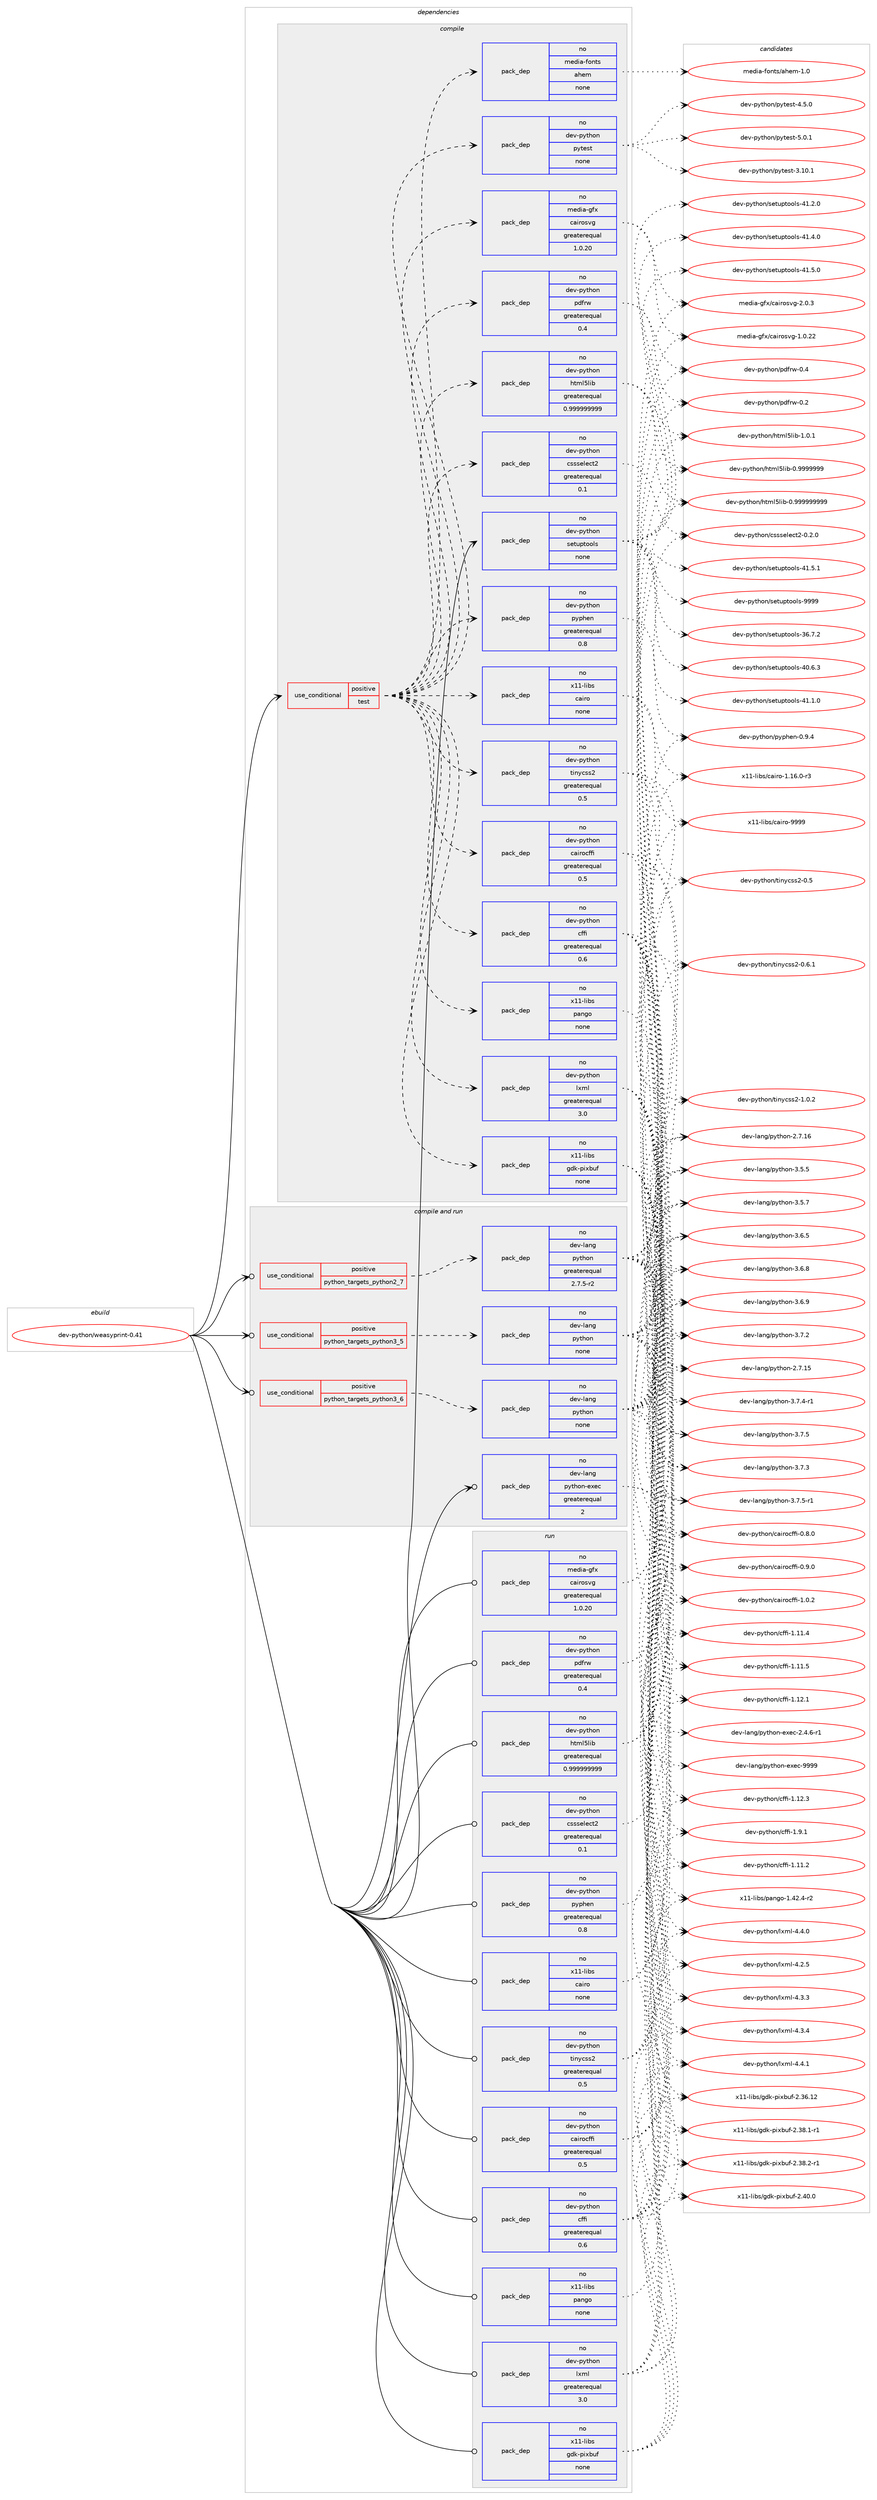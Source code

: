 digraph prolog {

# *************
# Graph options
# *************

newrank=true;
concentrate=true;
compound=true;
graph [rankdir=LR,fontname=Helvetica,fontsize=10,ranksep=1.5];#, ranksep=2.5, nodesep=0.2];
edge  [arrowhead=vee];
node  [fontname=Helvetica,fontsize=10];

# **********
# The ebuild
# **********

subgraph cluster_leftcol {
color=gray;
rank=same;
label=<<i>ebuild</i>>;
id [label="dev-python/weasyprint-0.41", color=red, width=4, href="../dev-python/weasyprint-0.41.svg"];
}

# ****************
# The dependencies
# ****************

subgraph cluster_midcol {
color=gray;
label=<<i>dependencies</i>>;
subgraph cluster_compile {
fillcolor="#eeeeee";
style=filled;
label=<<i>compile</i>>;
subgraph cond151287 {
dependency643430 [label=<<TABLE BORDER="0" CELLBORDER="1" CELLSPACING="0" CELLPADDING="4"><TR><TD ROWSPAN="3" CELLPADDING="10">use_conditional</TD></TR><TR><TD>positive</TD></TR><TR><TD>test</TD></TR></TABLE>>, shape=none, color=red];
subgraph pack480254 {
dependency643431 [label=<<TABLE BORDER="0" CELLBORDER="1" CELLSPACING="0" CELLPADDING="4" WIDTH="220"><TR><TD ROWSPAN="6" CELLPADDING="30">pack_dep</TD></TR><TR><TD WIDTH="110">no</TD></TR><TR><TD>x11-libs</TD></TR><TR><TD>cairo</TD></TR><TR><TD>none</TD></TR><TR><TD></TD></TR></TABLE>>, shape=none, color=blue];
}
dependency643430:e -> dependency643431:w [weight=20,style="dashed",arrowhead="vee"];
subgraph pack480255 {
dependency643432 [label=<<TABLE BORDER="0" CELLBORDER="1" CELLSPACING="0" CELLPADDING="4" WIDTH="220"><TR><TD ROWSPAN="6" CELLPADDING="30">pack_dep</TD></TR><TR><TD WIDTH="110">no</TD></TR><TR><TD>x11-libs</TD></TR><TR><TD>gdk-pixbuf</TD></TR><TR><TD>none</TD></TR><TR><TD></TD></TR></TABLE>>, shape=none, color=blue];
}
dependency643430:e -> dependency643432:w [weight=20,style="dashed",arrowhead="vee"];
subgraph pack480256 {
dependency643433 [label=<<TABLE BORDER="0" CELLBORDER="1" CELLSPACING="0" CELLPADDING="4" WIDTH="220"><TR><TD ROWSPAN="6" CELLPADDING="30">pack_dep</TD></TR><TR><TD WIDTH="110">no</TD></TR><TR><TD>x11-libs</TD></TR><TR><TD>pango</TD></TR><TR><TD>none</TD></TR><TR><TD></TD></TR></TABLE>>, shape=none, color=blue];
}
dependency643430:e -> dependency643433:w [weight=20,style="dashed",arrowhead="vee"];
subgraph pack480257 {
dependency643434 [label=<<TABLE BORDER="0" CELLBORDER="1" CELLSPACING="0" CELLPADDING="4" WIDTH="220"><TR><TD ROWSPAN="6" CELLPADDING="30">pack_dep</TD></TR><TR><TD WIDTH="110">no</TD></TR><TR><TD>dev-python</TD></TR><TR><TD>cairocffi</TD></TR><TR><TD>greaterequal</TD></TR><TR><TD>0.5</TD></TR></TABLE>>, shape=none, color=blue];
}
dependency643430:e -> dependency643434:w [weight=20,style="dashed",arrowhead="vee"];
subgraph pack480258 {
dependency643435 [label=<<TABLE BORDER="0" CELLBORDER="1" CELLSPACING="0" CELLPADDING="4" WIDTH="220"><TR><TD ROWSPAN="6" CELLPADDING="30">pack_dep</TD></TR><TR><TD WIDTH="110">no</TD></TR><TR><TD>dev-python</TD></TR><TR><TD>cffi</TD></TR><TR><TD>greaterequal</TD></TR><TR><TD>0.6</TD></TR></TABLE>>, shape=none, color=blue];
}
dependency643430:e -> dependency643435:w [weight=20,style="dashed",arrowhead="vee"];
subgraph pack480259 {
dependency643436 [label=<<TABLE BORDER="0" CELLBORDER="1" CELLSPACING="0" CELLPADDING="4" WIDTH="220"><TR><TD ROWSPAN="6" CELLPADDING="30">pack_dep</TD></TR><TR><TD WIDTH="110">no</TD></TR><TR><TD>dev-python</TD></TR><TR><TD>cssselect2</TD></TR><TR><TD>greaterequal</TD></TR><TR><TD>0.1</TD></TR></TABLE>>, shape=none, color=blue];
}
dependency643430:e -> dependency643436:w [weight=20,style="dashed",arrowhead="vee"];
subgraph pack480260 {
dependency643437 [label=<<TABLE BORDER="0" CELLBORDER="1" CELLSPACING="0" CELLPADDING="4" WIDTH="220"><TR><TD ROWSPAN="6" CELLPADDING="30">pack_dep</TD></TR><TR><TD WIDTH="110">no</TD></TR><TR><TD>dev-python</TD></TR><TR><TD>html5lib</TD></TR><TR><TD>greaterequal</TD></TR><TR><TD>0.999999999</TD></TR></TABLE>>, shape=none, color=blue];
}
dependency643430:e -> dependency643437:w [weight=20,style="dashed",arrowhead="vee"];
subgraph pack480261 {
dependency643438 [label=<<TABLE BORDER="0" CELLBORDER="1" CELLSPACING="0" CELLPADDING="4" WIDTH="220"><TR><TD ROWSPAN="6" CELLPADDING="30">pack_dep</TD></TR><TR><TD WIDTH="110">no</TD></TR><TR><TD>dev-python</TD></TR><TR><TD>lxml</TD></TR><TR><TD>greaterequal</TD></TR><TR><TD>3.0</TD></TR></TABLE>>, shape=none, color=blue];
}
dependency643430:e -> dependency643438:w [weight=20,style="dashed",arrowhead="vee"];
subgraph pack480262 {
dependency643439 [label=<<TABLE BORDER="0" CELLBORDER="1" CELLSPACING="0" CELLPADDING="4" WIDTH="220"><TR><TD ROWSPAN="6" CELLPADDING="30">pack_dep</TD></TR><TR><TD WIDTH="110">no</TD></TR><TR><TD>dev-python</TD></TR><TR><TD>pyphen</TD></TR><TR><TD>greaterequal</TD></TR><TR><TD>0.8</TD></TR></TABLE>>, shape=none, color=blue];
}
dependency643430:e -> dependency643439:w [weight=20,style="dashed",arrowhead="vee"];
subgraph pack480263 {
dependency643440 [label=<<TABLE BORDER="0" CELLBORDER="1" CELLSPACING="0" CELLPADDING="4" WIDTH="220"><TR><TD ROWSPAN="6" CELLPADDING="30">pack_dep</TD></TR><TR><TD WIDTH="110">no</TD></TR><TR><TD>dev-python</TD></TR><TR><TD>tinycss2</TD></TR><TR><TD>greaterequal</TD></TR><TR><TD>0.5</TD></TR></TABLE>>, shape=none, color=blue];
}
dependency643430:e -> dependency643440:w [weight=20,style="dashed",arrowhead="vee"];
subgraph pack480264 {
dependency643441 [label=<<TABLE BORDER="0" CELLBORDER="1" CELLSPACING="0" CELLPADDING="4" WIDTH="220"><TR><TD ROWSPAN="6" CELLPADDING="30">pack_dep</TD></TR><TR><TD WIDTH="110">no</TD></TR><TR><TD>media-gfx</TD></TR><TR><TD>cairosvg</TD></TR><TR><TD>greaterequal</TD></TR><TR><TD>1.0.20</TD></TR></TABLE>>, shape=none, color=blue];
}
dependency643430:e -> dependency643441:w [weight=20,style="dashed",arrowhead="vee"];
subgraph pack480265 {
dependency643442 [label=<<TABLE BORDER="0" CELLBORDER="1" CELLSPACING="0" CELLPADDING="4" WIDTH="220"><TR><TD ROWSPAN="6" CELLPADDING="30">pack_dep</TD></TR><TR><TD WIDTH="110">no</TD></TR><TR><TD>dev-python</TD></TR><TR><TD>pdfrw</TD></TR><TR><TD>greaterequal</TD></TR><TR><TD>0.4</TD></TR></TABLE>>, shape=none, color=blue];
}
dependency643430:e -> dependency643442:w [weight=20,style="dashed",arrowhead="vee"];
subgraph pack480266 {
dependency643443 [label=<<TABLE BORDER="0" CELLBORDER="1" CELLSPACING="0" CELLPADDING="4" WIDTH="220"><TR><TD ROWSPAN="6" CELLPADDING="30">pack_dep</TD></TR><TR><TD WIDTH="110">no</TD></TR><TR><TD>dev-python</TD></TR><TR><TD>pytest</TD></TR><TR><TD>none</TD></TR><TR><TD></TD></TR></TABLE>>, shape=none, color=blue];
}
dependency643430:e -> dependency643443:w [weight=20,style="dashed",arrowhead="vee"];
subgraph pack480267 {
dependency643444 [label=<<TABLE BORDER="0" CELLBORDER="1" CELLSPACING="0" CELLPADDING="4" WIDTH="220"><TR><TD ROWSPAN="6" CELLPADDING="30">pack_dep</TD></TR><TR><TD WIDTH="110">no</TD></TR><TR><TD>media-fonts</TD></TR><TR><TD>ahem</TD></TR><TR><TD>none</TD></TR><TR><TD></TD></TR></TABLE>>, shape=none, color=blue];
}
dependency643430:e -> dependency643444:w [weight=20,style="dashed",arrowhead="vee"];
}
id:e -> dependency643430:w [weight=20,style="solid",arrowhead="vee"];
subgraph pack480268 {
dependency643445 [label=<<TABLE BORDER="0" CELLBORDER="1" CELLSPACING="0" CELLPADDING="4" WIDTH="220"><TR><TD ROWSPAN="6" CELLPADDING="30">pack_dep</TD></TR><TR><TD WIDTH="110">no</TD></TR><TR><TD>dev-python</TD></TR><TR><TD>setuptools</TD></TR><TR><TD>none</TD></TR><TR><TD></TD></TR></TABLE>>, shape=none, color=blue];
}
id:e -> dependency643445:w [weight=20,style="solid",arrowhead="vee"];
}
subgraph cluster_compileandrun {
fillcolor="#eeeeee";
style=filled;
label=<<i>compile and run</i>>;
subgraph cond151288 {
dependency643446 [label=<<TABLE BORDER="0" CELLBORDER="1" CELLSPACING="0" CELLPADDING="4"><TR><TD ROWSPAN="3" CELLPADDING="10">use_conditional</TD></TR><TR><TD>positive</TD></TR><TR><TD>python_targets_python2_7</TD></TR></TABLE>>, shape=none, color=red];
subgraph pack480269 {
dependency643447 [label=<<TABLE BORDER="0" CELLBORDER="1" CELLSPACING="0" CELLPADDING="4" WIDTH="220"><TR><TD ROWSPAN="6" CELLPADDING="30">pack_dep</TD></TR><TR><TD WIDTH="110">no</TD></TR><TR><TD>dev-lang</TD></TR><TR><TD>python</TD></TR><TR><TD>greaterequal</TD></TR><TR><TD>2.7.5-r2</TD></TR></TABLE>>, shape=none, color=blue];
}
dependency643446:e -> dependency643447:w [weight=20,style="dashed",arrowhead="vee"];
}
id:e -> dependency643446:w [weight=20,style="solid",arrowhead="odotvee"];
subgraph cond151289 {
dependency643448 [label=<<TABLE BORDER="0" CELLBORDER="1" CELLSPACING="0" CELLPADDING="4"><TR><TD ROWSPAN="3" CELLPADDING="10">use_conditional</TD></TR><TR><TD>positive</TD></TR><TR><TD>python_targets_python3_5</TD></TR></TABLE>>, shape=none, color=red];
subgraph pack480270 {
dependency643449 [label=<<TABLE BORDER="0" CELLBORDER="1" CELLSPACING="0" CELLPADDING="4" WIDTH="220"><TR><TD ROWSPAN="6" CELLPADDING="30">pack_dep</TD></TR><TR><TD WIDTH="110">no</TD></TR><TR><TD>dev-lang</TD></TR><TR><TD>python</TD></TR><TR><TD>none</TD></TR><TR><TD></TD></TR></TABLE>>, shape=none, color=blue];
}
dependency643448:e -> dependency643449:w [weight=20,style="dashed",arrowhead="vee"];
}
id:e -> dependency643448:w [weight=20,style="solid",arrowhead="odotvee"];
subgraph cond151290 {
dependency643450 [label=<<TABLE BORDER="0" CELLBORDER="1" CELLSPACING="0" CELLPADDING="4"><TR><TD ROWSPAN="3" CELLPADDING="10">use_conditional</TD></TR><TR><TD>positive</TD></TR><TR><TD>python_targets_python3_6</TD></TR></TABLE>>, shape=none, color=red];
subgraph pack480271 {
dependency643451 [label=<<TABLE BORDER="0" CELLBORDER="1" CELLSPACING="0" CELLPADDING="4" WIDTH="220"><TR><TD ROWSPAN="6" CELLPADDING="30">pack_dep</TD></TR><TR><TD WIDTH="110">no</TD></TR><TR><TD>dev-lang</TD></TR><TR><TD>python</TD></TR><TR><TD>none</TD></TR><TR><TD></TD></TR></TABLE>>, shape=none, color=blue];
}
dependency643450:e -> dependency643451:w [weight=20,style="dashed",arrowhead="vee"];
}
id:e -> dependency643450:w [weight=20,style="solid",arrowhead="odotvee"];
subgraph pack480272 {
dependency643452 [label=<<TABLE BORDER="0" CELLBORDER="1" CELLSPACING="0" CELLPADDING="4" WIDTH="220"><TR><TD ROWSPAN="6" CELLPADDING="30">pack_dep</TD></TR><TR><TD WIDTH="110">no</TD></TR><TR><TD>dev-lang</TD></TR><TR><TD>python-exec</TD></TR><TR><TD>greaterequal</TD></TR><TR><TD>2</TD></TR></TABLE>>, shape=none, color=blue];
}
id:e -> dependency643452:w [weight=20,style="solid",arrowhead="odotvee"];
}
subgraph cluster_run {
fillcolor="#eeeeee";
style=filled;
label=<<i>run</i>>;
subgraph pack480273 {
dependency643453 [label=<<TABLE BORDER="0" CELLBORDER="1" CELLSPACING="0" CELLPADDING="4" WIDTH="220"><TR><TD ROWSPAN="6" CELLPADDING="30">pack_dep</TD></TR><TR><TD WIDTH="110">no</TD></TR><TR><TD>dev-python</TD></TR><TR><TD>cairocffi</TD></TR><TR><TD>greaterequal</TD></TR><TR><TD>0.5</TD></TR></TABLE>>, shape=none, color=blue];
}
id:e -> dependency643453:w [weight=20,style="solid",arrowhead="odot"];
subgraph pack480274 {
dependency643454 [label=<<TABLE BORDER="0" CELLBORDER="1" CELLSPACING="0" CELLPADDING="4" WIDTH="220"><TR><TD ROWSPAN="6" CELLPADDING="30">pack_dep</TD></TR><TR><TD WIDTH="110">no</TD></TR><TR><TD>dev-python</TD></TR><TR><TD>cffi</TD></TR><TR><TD>greaterequal</TD></TR><TR><TD>0.6</TD></TR></TABLE>>, shape=none, color=blue];
}
id:e -> dependency643454:w [weight=20,style="solid",arrowhead="odot"];
subgraph pack480275 {
dependency643455 [label=<<TABLE BORDER="0" CELLBORDER="1" CELLSPACING="0" CELLPADDING="4" WIDTH="220"><TR><TD ROWSPAN="6" CELLPADDING="30">pack_dep</TD></TR><TR><TD WIDTH="110">no</TD></TR><TR><TD>dev-python</TD></TR><TR><TD>cssselect2</TD></TR><TR><TD>greaterequal</TD></TR><TR><TD>0.1</TD></TR></TABLE>>, shape=none, color=blue];
}
id:e -> dependency643455:w [weight=20,style="solid",arrowhead="odot"];
subgraph pack480276 {
dependency643456 [label=<<TABLE BORDER="0" CELLBORDER="1" CELLSPACING="0" CELLPADDING="4" WIDTH="220"><TR><TD ROWSPAN="6" CELLPADDING="30">pack_dep</TD></TR><TR><TD WIDTH="110">no</TD></TR><TR><TD>dev-python</TD></TR><TR><TD>html5lib</TD></TR><TR><TD>greaterequal</TD></TR><TR><TD>0.999999999</TD></TR></TABLE>>, shape=none, color=blue];
}
id:e -> dependency643456:w [weight=20,style="solid",arrowhead="odot"];
subgraph pack480277 {
dependency643457 [label=<<TABLE BORDER="0" CELLBORDER="1" CELLSPACING="0" CELLPADDING="4" WIDTH="220"><TR><TD ROWSPAN="6" CELLPADDING="30">pack_dep</TD></TR><TR><TD WIDTH="110">no</TD></TR><TR><TD>dev-python</TD></TR><TR><TD>lxml</TD></TR><TR><TD>greaterequal</TD></TR><TR><TD>3.0</TD></TR></TABLE>>, shape=none, color=blue];
}
id:e -> dependency643457:w [weight=20,style="solid",arrowhead="odot"];
subgraph pack480278 {
dependency643458 [label=<<TABLE BORDER="0" CELLBORDER="1" CELLSPACING="0" CELLPADDING="4" WIDTH="220"><TR><TD ROWSPAN="6" CELLPADDING="30">pack_dep</TD></TR><TR><TD WIDTH="110">no</TD></TR><TR><TD>dev-python</TD></TR><TR><TD>pdfrw</TD></TR><TR><TD>greaterequal</TD></TR><TR><TD>0.4</TD></TR></TABLE>>, shape=none, color=blue];
}
id:e -> dependency643458:w [weight=20,style="solid",arrowhead="odot"];
subgraph pack480279 {
dependency643459 [label=<<TABLE BORDER="0" CELLBORDER="1" CELLSPACING="0" CELLPADDING="4" WIDTH="220"><TR><TD ROWSPAN="6" CELLPADDING="30">pack_dep</TD></TR><TR><TD WIDTH="110">no</TD></TR><TR><TD>dev-python</TD></TR><TR><TD>pyphen</TD></TR><TR><TD>greaterequal</TD></TR><TR><TD>0.8</TD></TR></TABLE>>, shape=none, color=blue];
}
id:e -> dependency643459:w [weight=20,style="solid",arrowhead="odot"];
subgraph pack480280 {
dependency643460 [label=<<TABLE BORDER="0" CELLBORDER="1" CELLSPACING="0" CELLPADDING="4" WIDTH="220"><TR><TD ROWSPAN="6" CELLPADDING="30">pack_dep</TD></TR><TR><TD WIDTH="110">no</TD></TR><TR><TD>dev-python</TD></TR><TR><TD>tinycss2</TD></TR><TR><TD>greaterequal</TD></TR><TR><TD>0.5</TD></TR></TABLE>>, shape=none, color=blue];
}
id:e -> dependency643460:w [weight=20,style="solid",arrowhead="odot"];
subgraph pack480281 {
dependency643461 [label=<<TABLE BORDER="0" CELLBORDER="1" CELLSPACING="0" CELLPADDING="4" WIDTH="220"><TR><TD ROWSPAN="6" CELLPADDING="30">pack_dep</TD></TR><TR><TD WIDTH="110">no</TD></TR><TR><TD>media-gfx</TD></TR><TR><TD>cairosvg</TD></TR><TR><TD>greaterequal</TD></TR><TR><TD>1.0.20</TD></TR></TABLE>>, shape=none, color=blue];
}
id:e -> dependency643461:w [weight=20,style="solid",arrowhead="odot"];
subgraph pack480282 {
dependency643462 [label=<<TABLE BORDER="0" CELLBORDER="1" CELLSPACING="0" CELLPADDING="4" WIDTH="220"><TR><TD ROWSPAN="6" CELLPADDING="30">pack_dep</TD></TR><TR><TD WIDTH="110">no</TD></TR><TR><TD>x11-libs</TD></TR><TR><TD>cairo</TD></TR><TR><TD>none</TD></TR><TR><TD></TD></TR></TABLE>>, shape=none, color=blue];
}
id:e -> dependency643462:w [weight=20,style="solid",arrowhead="odot"];
subgraph pack480283 {
dependency643463 [label=<<TABLE BORDER="0" CELLBORDER="1" CELLSPACING="0" CELLPADDING="4" WIDTH="220"><TR><TD ROWSPAN="6" CELLPADDING="30">pack_dep</TD></TR><TR><TD WIDTH="110">no</TD></TR><TR><TD>x11-libs</TD></TR><TR><TD>gdk-pixbuf</TD></TR><TR><TD>none</TD></TR><TR><TD></TD></TR></TABLE>>, shape=none, color=blue];
}
id:e -> dependency643463:w [weight=20,style="solid",arrowhead="odot"];
subgraph pack480284 {
dependency643464 [label=<<TABLE BORDER="0" CELLBORDER="1" CELLSPACING="0" CELLPADDING="4" WIDTH="220"><TR><TD ROWSPAN="6" CELLPADDING="30">pack_dep</TD></TR><TR><TD WIDTH="110">no</TD></TR><TR><TD>x11-libs</TD></TR><TR><TD>pango</TD></TR><TR><TD>none</TD></TR><TR><TD></TD></TR></TABLE>>, shape=none, color=blue];
}
id:e -> dependency643464:w [weight=20,style="solid",arrowhead="odot"];
}
}

# **************
# The candidates
# **************

subgraph cluster_choices {
rank=same;
color=gray;
label=<<i>candidates</i>>;

subgraph choice480254 {
color=black;
nodesep=1;
choice12049494510810598115479997105114111454946495446484511451 [label="x11-libs/cairo-1.16.0-r3", color=red, width=4,href="../x11-libs/cairo-1.16.0-r3.svg"];
choice120494945108105981154799971051141114557575757 [label="x11-libs/cairo-9999", color=red, width=4,href="../x11-libs/cairo-9999.svg"];
dependency643431:e -> choice12049494510810598115479997105114111454946495446484511451:w [style=dotted,weight="100"];
dependency643431:e -> choice120494945108105981154799971051141114557575757:w [style=dotted,weight="100"];
}
subgraph choice480255 {
color=black;
nodesep=1;
choice120494945108105981154710310010745112105120981171024550465154464950 [label="x11-libs/gdk-pixbuf-2.36.12", color=red, width=4,href="../x11-libs/gdk-pixbuf-2.36.12.svg"];
choice12049494510810598115471031001074511210512098117102455046515646494511449 [label="x11-libs/gdk-pixbuf-2.38.1-r1", color=red, width=4,href="../x11-libs/gdk-pixbuf-2.38.1-r1.svg"];
choice12049494510810598115471031001074511210512098117102455046515646504511449 [label="x11-libs/gdk-pixbuf-2.38.2-r1", color=red, width=4,href="../x11-libs/gdk-pixbuf-2.38.2-r1.svg"];
choice1204949451081059811547103100107451121051209811710245504652484648 [label="x11-libs/gdk-pixbuf-2.40.0", color=red, width=4,href="../x11-libs/gdk-pixbuf-2.40.0.svg"];
dependency643432:e -> choice120494945108105981154710310010745112105120981171024550465154464950:w [style=dotted,weight="100"];
dependency643432:e -> choice12049494510810598115471031001074511210512098117102455046515646494511449:w [style=dotted,weight="100"];
dependency643432:e -> choice12049494510810598115471031001074511210512098117102455046515646504511449:w [style=dotted,weight="100"];
dependency643432:e -> choice1204949451081059811547103100107451121051209811710245504652484648:w [style=dotted,weight="100"];
}
subgraph choice480256 {
color=black;
nodesep=1;
choice120494945108105981154711297110103111454946525046524511450 [label="x11-libs/pango-1.42.4-r2", color=red, width=4,href="../x11-libs/pango-1.42.4-r2.svg"];
dependency643433:e -> choice120494945108105981154711297110103111454946525046524511450:w [style=dotted,weight="100"];
}
subgraph choice480257 {
color=black;
nodesep=1;
choice1001011184511212111610411111047999710511411199102102105454846564648 [label="dev-python/cairocffi-0.8.0", color=red, width=4,href="../dev-python/cairocffi-0.8.0.svg"];
choice1001011184511212111610411111047999710511411199102102105454846574648 [label="dev-python/cairocffi-0.9.0", color=red, width=4,href="../dev-python/cairocffi-0.9.0.svg"];
choice1001011184511212111610411111047999710511411199102102105454946484650 [label="dev-python/cairocffi-1.0.2", color=red, width=4,href="../dev-python/cairocffi-1.0.2.svg"];
dependency643434:e -> choice1001011184511212111610411111047999710511411199102102105454846564648:w [style=dotted,weight="100"];
dependency643434:e -> choice1001011184511212111610411111047999710511411199102102105454846574648:w [style=dotted,weight="100"];
dependency643434:e -> choice1001011184511212111610411111047999710511411199102102105454946484650:w [style=dotted,weight="100"];
}
subgraph choice480258 {
color=black;
nodesep=1;
choice10010111845112121116104111110479910210210545494649494650 [label="dev-python/cffi-1.11.2", color=red, width=4,href="../dev-python/cffi-1.11.2.svg"];
choice10010111845112121116104111110479910210210545494649494652 [label="dev-python/cffi-1.11.4", color=red, width=4,href="../dev-python/cffi-1.11.4.svg"];
choice10010111845112121116104111110479910210210545494649494653 [label="dev-python/cffi-1.11.5", color=red, width=4,href="../dev-python/cffi-1.11.5.svg"];
choice10010111845112121116104111110479910210210545494649504649 [label="dev-python/cffi-1.12.1", color=red, width=4,href="../dev-python/cffi-1.12.1.svg"];
choice10010111845112121116104111110479910210210545494649504651 [label="dev-python/cffi-1.12.3", color=red, width=4,href="../dev-python/cffi-1.12.3.svg"];
choice100101118451121211161041111104799102102105454946574649 [label="dev-python/cffi-1.9.1", color=red, width=4,href="../dev-python/cffi-1.9.1.svg"];
dependency643435:e -> choice10010111845112121116104111110479910210210545494649494650:w [style=dotted,weight="100"];
dependency643435:e -> choice10010111845112121116104111110479910210210545494649494652:w [style=dotted,weight="100"];
dependency643435:e -> choice10010111845112121116104111110479910210210545494649494653:w [style=dotted,weight="100"];
dependency643435:e -> choice10010111845112121116104111110479910210210545494649504649:w [style=dotted,weight="100"];
dependency643435:e -> choice10010111845112121116104111110479910210210545494649504651:w [style=dotted,weight="100"];
dependency643435:e -> choice100101118451121211161041111104799102102105454946574649:w [style=dotted,weight="100"];
}
subgraph choice480259 {
color=black;
nodesep=1;
choice1001011184511212111610411111047991151151151011081019911650454846504648 [label="dev-python/cssselect2-0.2.0", color=red, width=4,href="../dev-python/cssselect2-0.2.0.svg"];
dependency643436:e -> choice1001011184511212111610411111047991151151151011081019911650454846504648:w [style=dotted,weight="100"];
}
subgraph choice480260 {
color=black;
nodesep=1;
choice1001011184511212111610411111047104116109108531081059845484657575757575757 [label="dev-python/html5lib-0.9999999", color=red, width=4,href="../dev-python/html5lib-0.9999999.svg"];
choice10010111845112121116104111110471041161091085310810598454846575757575757575757 [label="dev-python/html5lib-0.999999999", color=red, width=4,href="../dev-python/html5lib-0.999999999.svg"];
choice10010111845112121116104111110471041161091085310810598454946484649 [label="dev-python/html5lib-1.0.1", color=red, width=4,href="../dev-python/html5lib-1.0.1.svg"];
dependency643437:e -> choice1001011184511212111610411111047104116109108531081059845484657575757575757:w [style=dotted,weight="100"];
dependency643437:e -> choice10010111845112121116104111110471041161091085310810598454846575757575757575757:w [style=dotted,weight="100"];
dependency643437:e -> choice10010111845112121116104111110471041161091085310810598454946484649:w [style=dotted,weight="100"];
}
subgraph choice480261 {
color=black;
nodesep=1;
choice1001011184511212111610411111047108120109108455246504653 [label="dev-python/lxml-4.2.5", color=red, width=4,href="../dev-python/lxml-4.2.5.svg"];
choice1001011184511212111610411111047108120109108455246514651 [label="dev-python/lxml-4.3.3", color=red, width=4,href="../dev-python/lxml-4.3.3.svg"];
choice1001011184511212111610411111047108120109108455246514652 [label="dev-python/lxml-4.3.4", color=red, width=4,href="../dev-python/lxml-4.3.4.svg"];
choice1001011184511212111610411111047108120109108455246524648 [label="dev-python/lxml-4.4.0", color=red, width=4,href="../dev-python/lxml-4.4.0.svg"];
choice1001011184511212111610411111047108120109108455246524649 [label="dev-python/lxml-4.4.1", color=red, width=4,href="../dev-python/lxml-4.4.1.svg"];
dependency643438:e -> choice1001011184511212111610411111047108120109108455246504653:w [style=dotted,weight="100"];
dependency643438:e -> choice1001011184511212111610411111047108120109108455246514651:w [style=dotted,weight="100"];
dependency643438:e -> choice1001011184511212111610411111047108120109108455246514652:w [style=dotted,weight="100"];
dependency643438:e -> choice1001011184511212111610411111047108120109108455246524648:w [style=dotted,weight="100"];
dependency643438:e -> choice1001011184511212111610411111047108120109108455246524649:w [style=dotted,weight="100"];
}
subgraph choice480262 {
color=black;
nodesep=1;
choice1001011184511212111610411111047112121112104101110454846574652 [label="dev-python/pyphen-0.9.4", color=red, width=4,href="../dev-python/pyphen-0.9.4.svg"];
dependency643439:e -> choice1001011184511212111610411111047112121112104101110454846574652:w [style=dotted,weight="100"];
}
subgraph choice480263 {
color=black;
nodesep=1;
choice1001011184511212111610411111047116105110121991151155045484653 [label="dev-python/tinycss2-0.5", color=red, width=4,href="../dev-python/tinycss2-0.5.svg"];
choice10010111845112121116104111110471161051101219911511550454846544649 [label="dev-python/tinycss2-0.6.1", color=red, width=4,href="../dev-python/tinycss2-0.6.1.svg"];
choice10010111845112121116104111110471161051101219911511550454946484650 [label="dev-python/tinycss2-1.0.2", color=red, width=4,href="../dev-python/tinycss2-1.0.2.svg"];
dependency643440:e -> choice1001011184511212111610411111047116105110121991151155045484653:w [style=dotted,weight="100"];
dependency643440:e -> choice10010111845112121116104111110471161051101219911511550454846544649:w [style=dotted,weight="100"];
dependency643440:e -> choice10010111845112121116104111110471161051101219911511550454946484650:w [style=dotted,weight="100"];
}
subgraph choice480264 {
color=black;
nodesep=1;
choice109101100105974510310212047999710511411111511810345494648465050 [label="media-gfx/cairosvg-1.0.22", color=red, width=4,href="../media-gfx/cairosvg-1.0.22.svg"];
choice1091011001059745103102120479997105114111115118103455046484651 [label="media-gfx/cairosvg-2.0.3", color=red, width=4,href="../media-gfx/cairosvg-2.0.3.svg"];
dependency643441:e -> choice109101100105974510310212047999710511411111511810345494648465050:w [style=dotted,weight="100"];
dependency643441:e -> choice1091011001059745103102120479997105114111115118103455046484651:w [style=dotted,weight="100"];
}
subgraph choice480265 {
color=black;
nodesep=1;
choice100101118451121211161041111104711210010211411945484650 [label="dev-python/pdfrw-0.2", color=red, width=4,href="../dev-python/pdfrw-0.2.svg"];
choice100101118451121211161041111104711210010211411945484652 [label="dev-python/pdfrw-0.4", color=red, width=4,href="../dev-python/pdfrw-0.4.svg"];
dependency643442:e -> choice100101118451121211161041111104711210010211411945484650:w [style=dotted,weight="100"];
dependency643442:e -> choice100101118451121211161041111104711210010211411945484652:w [style=dotted,weight="100"];
}
subgraph choice480266 {
color=black;
nodesep=1;
choice100101118451121211161041111104711212111610111511645514649484649 [label="dev-python/pytest-3.10.1", color=red, width=4,href="../dev-python/pytest-3.10.1.svg"];
choice1001011184511212111610411111047112121116101115116455246534648 [label="dev-python/pytest-4.5.0", color=red, width=4,href="../dev-python/pytest-4.5.0.svg"];
choice1001011184511212111610411111047112121116101115116455346484649 [label="dev-python/pytest-5.0.1", color=red, width=4,href="../dev-python/pytest-5.0.1.svg"];
dependency643443:e -> choice100101118451121211161041111104711212111610111511645514649484649:w [style=dotted,weight="100"];
dependency643443:e -> choice1001011184511212111610411111047112121116101115116455246534648:w [style=dotted,weight="100"];
dependency643443:e -> choice1001011184511212111610411111047112121116101115116455346484649:w [style=dotted,weight="100"];
}
subgraph choice480267 {
color=black;
nodesep=1;
choice1091011001059745102111110116115479710410110945494648 [label="media-fonts/ahem-1.0", color=red, width=4,href="../media-fonts/ahem-1.0.svg"];
dependency643444:e -> choice1091011001059745102111110116115479710410110945494648:w [style=dotted,weight="100"];
}
subgraph choice480268 {
color=black;
nodesep=1;
choice100101118451121211161041111104711510111611711211611111110811545515446554650 [label="dev-python/setuptools-36.7.2", color=red, width=4,href="../dev-python/setuptools-36.7.2.svg"];
choice100101118451121211161041111104711510111611711211611111110811545524846544651 [label="dev-python/setuptools-40.6.3", color=red, width=4,href="../dev-python/setuptools-40.6.3.svg"];
choice100101118451121211161041111104711510111611711211611111110811545524946494648 [label="dev-python/setuptools-41.1.0", color=red, width=4,href="../dev-python/setuptools-41.1.0.svg"];
choice100101118451121211161041111104711510111611711211611111110811545524946504648 [label="dev-python/setuptools-41.2.0", color=red, width=4,href="../dev-python/setuptools-41.2.0.svg"];
choice100101118451121211161041111104711510111611711211611111110811545524946524648 [label="dev-python/setuptools-41.4.0", color=red, width=4,href="../dev-python/setuptools-41.4.0.svg"];
choice100101118451121211161041111104711510111611711211611111110811545524946534648 [label="dev-python/setuptools-41.5.0", color=red, width=4,href="../dev-python/setuptools-41.5.0.svg"];
choice100101118451121211161041111104711510111611711211611111110811545524946534649 [label="dev-python/setuptools-41.5.1", color=red, width=4,href="../dev-python/setuptools-41.5.1.svg"];
choice10010111845112121116104111110471151011161171121161111111081154557575757 [label="dev-python/setuptools-9999", color=red, width=4,href="../dev-python/setuptools-9999.svg"];
dependency643445:e -> choice100101118451121211161041111104711510111611711211611111110811545515446554650:w [style=dotted,weight="100"];
dependency643445:e -> choice100101118451121211161041111104711510111611711211611111110811545524846544651:w [style=dotted,weight="100"];
dependency643445:e -> choice100101118451121211161041111104711510111611711211611111110811545524946494648:w [style=dotted,weight="100"];
dependency643445:e -> choice100101118451121211161041111104711510111611711211611111110811545524946504648:w [style=dotted,weight="100"];
dependency643445:e -> choice100101118451121211161041111104711510111611711211611111110811545524946524648:w [style=dotted,weight="100"];
dependency643445:e -> choice100101118451121211161041111104711510111611711211611111110811545524946534648:w [style=dotted,weight="100"];
dependency643445:e -> choice100101118451121211161041111104711510111611711211611111110811545524946534649:w [style=dotted,weight="100"];
dependency643445:e -> choice10010111845112121116104111110471151011161171121161111111081154557575757:w [style=dotted,weight="100"];
}
subgraph choice480269 {
color=black;
nodesep=1;
choice10010111845108971101034711212111610411111045504655464953 [label="dev-lang/python-2.7.15", color=red, width=4,href="../dev-lang/python-2.7.15.svg"];
choice10010111845108971101034711212111610411111045504655464954 [label="dev-lang/python-2.7.16", color=red, width=4,href="../dev-lang/python-2.7.16.svg"];
choice100101118451089711010347112121116104111110455146534653 [label="dev-lang/python-3.5.5", color=red, width=4,href="../dev-lang/python-3.5.5.svg"];
choice100101118451089711010347112121116104111110455146534655 [label="dev-lang/python-3.5.7", color=red, width=4,href="../dev-lang/python-3.5.7.svg"];
choice100101118451089711010347112121116104111110455146544653 [label="dev-lang/python-3.6.5", color=red, width=4,href="../dev-lang/python-3.6.5.svg"];
choice100101118451089711010347112121116104111110455146544656 [label="dev-lang/python-3.6.8", color=red, width=4,href="../dev-lang/python-3.6.8.svg"];
choice100101118451089711010347112121116104111110455146544657 [label="dev-lang/python-3.6.9", color=red, width=4,href="../dev-lang/python-3.6.9.svg"];
choice100101118451089711010347112121116104111110455146554650 [label="dev-lang/python-3.7.2", color=red, width=4,href="../dev-lang/python-3.7.2.svg"];
choice100101118451089711010347112121116104111110455146554651 [label="dev-lang/python-3.7.3", color=red, width=4,href="../dev-lang/python-3.7.3.svg"];
choice1001011184510897110103471121211161041111104551465546524511449 [label="dev-lang/python-3.7.4-r1", color=red, width=4,href="../dev-lang/python-3.7.4-r1.svg"];
choice100101118451089711010347112121116104111110455146554653 [label="dev-lang/python-3.7.5", color=red, width=4,href="../dev-lang/python-3.7.5.svg"];
choice1001011184510897110103471121211161041111104551465546534511449 [label="dev-lang/python-3.7.5-r1", color=red, width=4,href="../dev-lang/python-3.7.5-r1.svg"];
dependency643447:e -> choice10010111845108971101034711212111610411111045504655464953:w [style=dotted,weight="100"];
dependency643447:e -> choice10010111845108971101034711212111610411111045504655464954:w [style=dotted,weight="100"];
dependency643447:e -> choice100101118451089711010347112121116104111110455146534653:w [style=dotted,weight="100"];
dependency643447:e -> choice100101118451089711010347112121116104111110455146534655:w [style=dotted,weight="100"];
dependency643447:e -> choice100101118451089711010347112121116104111110455146544653:w [style=dotted,weight="100"];
dependency643447:e -> choice100101118451089711010347112121116104111110455146544656:w [style=dotted,weight="100"];
dependency643447:e -> choice100101118451089711010347112121116104111110455146544657:w [style=dotted,weight="100"];
dependency643447:e -> choice100101118451089711010347112121116104111110455146554650:w [style=dotted,weight="100"];
dependency643447:e -> choice100101118451089711010347112121116104111110455146554651:w [style=dotted,weight="100"];
dependency643447:e -> choice1001011184510897110103471121211161041111104551465546524511449:w [style=dotted,weight="100"];
dependency643447:e -> choice100101118451089711010347112121116104111110455146554653:w [style=dotted,weight="100"];
dependency643447:e -> choice1001011184510897110103471121211161041111104551465546534511449:w [style=dotted,weight="100"];
}
subgraph choice480270 {
color=black;
nodesep=1;
choice10010111845108971101034711212111610411111045504655464953 [label="dev-lang/python-2.7.15", color=red, width=4,href="../dev-lang/python-2.7.15.svg"];
choice10010111845108971101034711212111610411111045504655464954 [label="dev-lang/python-2.7.16", color=red, width=4,href="../dev-lang/python-2.7.16.svg"];
choice100101118451089711010347112121116104111110455146534653 [label="dev-lang/python-3.5.5", color=red, width=4,href="../dev-lang/python-3.5.5.svg"];
choice100101118451089711010347112121116104111110455146534655 [label="dev-lang/python-3.5.7", color=red, width=4,href="../dev-lang/python-3.5.7.svg"];
choice100101118451089711010347112121116104111110455146544653 [label="dev-lang/python-3.6.5", color=red, width=4,href="../dev-lang/python-3.6.5.svg"];
choice100101118451089711010347112121116104111110455146544656 [label="dev-lang/python-3.6.8", color=red, width=4,href="../dev-lang/python-3.6.8.svg"];
choice100101118451089711010347112121116104111110455146544657 [label="dev-lang/python-3.6.9", color=red, width=4,href="../dev-lang/python-3.6.9.svg"];
choice100101118451089711010347112121116104111110455146554650 [label="dev-lang/python-3.7.2", color=red, width=4,href="../dev-lang/python-3.7.2.svg"];
choice100101118451089711010347112121116104111110455146554651 [label="dev-lang/python-3.7.3", color=red, width=4,href="../dev-lang/python-3.7.3.svg"];
choice1001011184510897110103471121211161041111104551465546524511449 [label="dev-lang/python-3.7.4-r1", color=red, width=4,href="../dev-lang/python-3.7.4-r1.svg"];
choice100101118451089711010347112121116104111110455146554653 [label="dev-lang/python-3.7.5", color=red, width=4,href="../dev-lang/python-3.7.5.svg"];
choice1001011184510897110103471121211161041111104551465546534511449 [label="dev-lang/python-3.7.5-r1", color=red, width=4,href="../dev-lang/python-3.7.5-r1.svg"];
dependency643449:e -> choice10010111845108971101034711212111610411111045504655464953:w [style=dotted,weight="100"];
dependency643449:e -> choice10010111845108971101034711212111610411111045504655464954:w [style=dotted,weight="100"];
dependency643449:e -> choice100101118451089711010347112121116104111110455146534653:w [style=dotted,weight="100"];
dependency643449:e -> choice100101118451089711010347112121116104111110455146534655:w [style=dotted,weight="100"];
dependency643449:e -> choice100101118451089711010347112121116104111110455146544653:w [style=dotted,weight="100"];
dependency643449:e -> choice100101118451089711010347112121116104111110455146544656:w [style=dotted,weight="100"];
dependency643449:e -> choice100101118451089711010347112121116104111110455146544657:w [style=dotted,weight="100"];
dependency643449:e -> choice100101118451089711010347112121116104111110455146554650:w [style=dotted,weight="100"];
dependency643449:e -> choice100101118451089711010347112121116104111110455146554651:w [style=dotted,weight="100"];
dependency643449:e -> choice1001011184510897110103471121211161041111104551465546524511449:w [style=dotted,weight="100"];
dependency643449:e -> choice100101118451089711010347112121116104111110455146554653:w [style=dotted,weight="100"];
dependency643449:e -> choice1001011184510897110103471121211161041111104551465546534511449:w [style=dotted,weight="100"];
}
subgraph choice480271 {
color=black;
nodesep=1;
choice10010111845108971101034711212111610411111045504655464953 [label="dev-lang/python-2.7.15", color=red, width=4,href="../dev-lang/python-2.7.15.svg"];
choice10010111845108971101034711212111610411111045504655464954 [label="dev-lang/python-2.7.16", color=red, width=4,href="../dev-lang/python-2.7.16.svg"];
choice100101118451089711010347112121116104111110455146534653 [label="dev-lang/python-3.5.5", color=red, width=4,href="../dev-lang/python-3.5.5.svg"];
choice100101118451089711010347112121116104111110455146534655 [label="dev-lang/python-3.5.7", color=red, width=4,href="../dev-lang/python-3.5.7.svg"];
choice100101118451089711010347112121116104111110455146544653 [label="dev-lang/python-3.6.5", color=red, width=4,href="../dev-lang/python-3.6.5.svg"];
choice100101118451089711010347112121116104111110455146544656 [label="dev-lang/python-3.6.8", color=red, width=4,href="../dev-lang/python-3.6.8.svg"];
choice100101118451089711010347112121116104111110455146544657 [label="dev-lang/python-3.6.9", color=red, width=4,href="../dev-lang/python-3.6.9.svg"];
choice100101118451089711010347112121116104111110455146554650 [label="dev-lang/python-3.7.2", color=red, width=4,href="../dev-lang/python-3.7.2.svg"];
choice100101118451089711010347112121116104111110455146554651 [label="dev-lang/python-3.7.3", color=red, width=4,href="../dev-lang/python-3.7.3.svg"];
choice1001011184510897110103471121211161041111104551465546524511449 [label="dev-lang/python-3.7.4-r1", color=red, width=4,href="../dev-lang/python-3.7.4-r1.svg"];
choice100101118451089711010347112121116104111110455146554653 [label="dev-lang/python-3.7.5", color=red, width=4,href="../dev-lang/python-3.7.5.svg"];
choice1001011184510897110103471121211161041111104551465546534511449 [label="dev-lang/python-3.7.5-r1", color=red, width=4,href="../dev-lang/python-3.7.5-r1.svg"];
dependency643451:e -> choice10010111845108971101034711212111610411111045504655464953:w [style=dotted,weight="100"];
dependency643451:e -> choice10010111845108971101034711212111610411111045504655464954:w [style=dotted,weight="100"];
dependency643451:e -> choice100101118451089711010347112121116104111110455146534653:w [style=dotted,weight="100"];
dependency643451:e -> choice100101118451089711010347112121116104111110455146534655:w [style=dotted,weight="100"];
dependency643451:e -> choice100101118451089711010347112121116104111110455146544653:w [style=dotted,weight="100"];
dependency643451:e -> choice100101118451089711010347112121116104111110455146544656:w [style=dotted,weight="100"];
dependency643451:e -> choice100101118451089711010347112121116104111110455146544657:w [style=dotted,weight="100"];
dependency643451:e -> choice100101118451089711010347112121116104111110455146554650:w [style=dotted,weight="100"];
dependency643451:e -> choice100101118451089711010347112121116104111110455146554651:w [style=dotted,weight="100"];
dependency643451:e -> choice1001011184510897110103471121211161041111104551465546524511449:w [style=dotted,weight="100"];
dependency643451:e -> choice100101118451089711010347112121116104111110455146554653:w [style=dotted,weight="100"];
dependency643451:e -> choice1001011184510897110103471121211161041111104551465546534511449:w [style=dotted,weight="100"];
}
subgraph choice480272 {
color=black;
nodesep=1;
choice10010111845108971101034711212111610411111045101120101994550465246544511449 [label="dev-lang/python-exec-2.4.6-r1", color=red, width=4,href="../dev-lang/python-exec-2.4.6-r1.svg"];
choice10010111845108971101034711212111610411111045101120101994557575757 [label="dev-lang/python-exec-9999", color=red, width=4,href="../dev-lang/python-exec-9999.svg"];
dependency643452:e -> choice10010111845108971101034711212111610411111045101120101994550465246544511449:w [style=dotted,weight="100"];
dependency643452:e -> choice10010111845108971101034711212111610411111045101120101994557575757:w [style=dotted,weight="100"];
}
subgraph choice480273 {
color=black;
nodesep=1;
choice1001011184511212111610411111047999710511411199102102105454846564648 [label="dev-python/cairocffi-0.8.0", color=red, width=4,href="../dev-python/cairocffi-0.8.0.svg"];
choice1001011184511212111610411111047999710511411199102102105454846574648 [label="dev-python/cairocffi-0.9.0", color=red, width=4,href="../dev-python/cairocffi-0.9.0.svg"];
choice1001011184511212111610411111047999710511411199102102105454946484650 [label="dev-python/cairocffi-1.0.2", color=red, width=4,href="../dev-python/cairocffi-1.0.2.svg"];
dependency643453:e -> choice1001011184511212111610411111047999710511411199102102105454846564648:w [style=dotted,weight="100"];
dependency643453:e -> choice1001011184511212111610411111047999710511411199102102105454846574648:w [style=dotted,weight="100"];
dependency643453:e -> choice1001011184511212111610411111047999710511411199102102105454946484650:w [style=dotted,weight="100"];
}
subgraph choice480274 {
color=black;
nodesep=1;
choice10010111845112121116104111110479910210210545494649494650 [label="dev-python/cffi-1.11.2", color=red, width=4,href="../dev-python/cffi-1.11.2.svg"];
choice10010111845112121116104111110479910210210545494649494652 [label="dev-python/cffi-1.11.4", color=red, width=4,href="../dev-python/cffi-1.11.4.svg"];
choice10010111845112121116104111110479910210210545494649494653 [label="dev-python/cffi-1.11.5", color=red, width=4,href="../dev-python/cffi-1.11.5.svg"];
choice10010111845112121116104111110479910210210545494649504649 [label="dev-python/cffi-1.12.1", color=red, width=4,href="../dev-python/cffi-1.12.1.svg"];
choice10010111845112121116104111110479910210210545494649504651 [label="dev-python/cffi-1.12.3", color=red, width=4,href="../dev-python/cffi-1.12.3.svg"];
choice100101118451121211161041111104799102102105454946574649 [label="dev-python/cffi-1.9.1", color=red, width=4,href="../dev-python/cffi-1.9.1.svg"];
dependency643454:e -> choice10010111845112121116104111110479910210210545494649494650:w [style=dotted,weight="100"];
dependency643454:e -> choice10010111845112121116104111110479910210210545494649494652:w [style=dotted,weight="100"];
dependency643454:e -> choice10010111845112121116104111110479910210210545494649494653:w [style=dotted,weight="100"];
dependency643454:e -> choice10010111845112121116104111110479910210210545494649504649:w [style=dotted,weight="100"];
dependency643454:e -> choice10010111845112121116104111110479910210210545494649504651:w [style=dotted,weight="100"];
dependency643454:e -> choice100101118451121211161041111104799102102105454946574649:w [style=dotted,weight="100"];
}
subgraph choice480275 {
color=black;
nodesep=1;
choice1001011184511212111610411111047991151151151011081019911650454846504648 [label="dev-python/cssselect2-0.2.0", color=red, width=4,href="../dev-python/cssselect2-0.2.0.svg"];
dependency643455:e -> choice1001011184511212111610411111047991151151151011081019911650454846504648:w [style=dotted,weight="100"];
}
subgraph choice480276 {
color=black;
nodesep=1;
choice1001011184511212111610411111047104116109108531081059845484657575757575757 [label="dev-python/html5lib-0.9999999", color=red, width=4,href="../dev-python/html5lib-0.9999999.svg"];
choice10010111845112121116104111110471041161091085310810598454846575757575757575757 [label="dev-python/html5lib-0.999999999", color=red, width=4,href="../dev-python/html5lib-0.999999999.svg"];
choice10010111845112121116104111110471041161091085310810598454946484649 [label="dev-python/html5lib-1.0.1", color=red, width=4,href="../dev-python/html5lib-1.0.1.svg"];
dependency643456:e -> choice1001011184511212111610411111047104116109108531081059845484657575757575757:w [style=dotted,weight="100"];
dependency643456:e -> choice10010111845112121116104111110471041161091085310810598454846575757575757575757:w [style=dotted,weight="100"];
dependency643456:e -> choice10010111845112121116104111110471041161091085310810598454946484649:w [style=dotted,weight="100"];
}
subgraph choice480277 {
color=black;
nodesep=1;
choice1001011184511212111610411111047108120109108455246504653 [label="dev-python/lxml-4.2.5", color=red, width=4,href="../dev-python/lxml-4.2.5.svg"];
choice1001011184511212111610411111047108120109108455246514651 [label="dev-python/lxml-4.3.3", color=red, width=4,href="../dev-python/lxml-4.3.3.svg"];
choice1001011184511212111610411111047108120109108455246514652 [label="dev-python/lxml-4.3.4", color=red, width=4,href="../dev-python/lxml-4.3.4.svg"];
choice1001011184511212111610411111047108120109108455246524648 [label="dev-python/lxml-4.4.0", color=red, width=4,href="../dev-python/lxml-4.4.0.svg"];
choice1001011184511212111610411111047108120109108455246524649 [label="dev-python/lxml-4.4.1", color=red, width=4,href="../dev-python/lxml-4.4.1.svg"];
dependency643457:e -> choice1001011184511212111610411111047108120109108455246504653:w [style=dotted,weight="100"];
dependency643457:e -> choice1001011184511212111610411111047108120109108455246514651:w [style=dotted,weight="100"];
dependency643457:e -> choice1001011184511212111610411111047108120109108455246514652:w [style=dotted,weight="100"];
dependency643457:e -> choice1001011184511212111610411111047108120109108455246524648:w [style=dotted,weight="100"];
dependency643457:e -> choice1001011184511212111610411111047108120109108455246524649:w [style=dotted,weight="100"];
}
subgraph choice480278 {
color=black;
nodesep=1;
choice100101118451121211161041111104711210010211411945484650 [label="dev-python/pdfrw-0.2", color=red, width=4,href="../dev-python/pdfrw-0.2.svg"];
choice100101118451121211161041111104711210010211411945484652 [label="dev-python/pdfrw-0.4", color=red, width=4,href="../dev-python/pdfrw-0.4.svg"];
dependency643458:e -> choice100101118451121211161041111104711210010211411945484650:w [style=dotted,weight="100"];
dependency643458:e -> choice100101118451121211161041111104711210010211411945484652:w [style=dotted,weight="100"];
}
subgraph choice480279 {
color=black;
nodesep=1;
choice1001011184511212111610411111047112121112104101110454846574652 [label="dev-python/pyphen-0.9.4", color=red, width=4,href="../dev-python/pyphen-0.9.4.svg"];
dependency643459:e -> choice1001011184511212111610411111047112121112104101110454846574652:w [style=dotted,weight="100"];
}
subgraph choice480280 {
color=black;
nodesep=1;
choice1001011184511212111610411111047116105110121991151155045484653 [label="dev-python/tinycss2-0.5", color=red, width=4,href="../dev-python/tinycss2-0.5.svg"];
choice10010111845112121116104111110471161051101219911511550454846544649 [label="dev-python/tinycss2-0.6.1", color=red, width=4,href="../dev-python/tinycss2-0.6.1.svg"];
choice10010111845112121116104111110471161051101219911511550454946484650 [label="dev-python/tinycss2-1.0.2", color=red, width=4,href="../dev-python/tinycss2-1.0.2.svg"];
dependency643460:e -> choice1001011184511212111610411111047116105110121991151155045484653:w [style=dotted,weight="100"];
dependency643460:e -> choice10010111845112121116104111110471161051101219911511550454846544649:w [style=dotted,weight="100"];
dependency643460:e -> choice10010111845112121116104111110471161051101219911511550454946484650:w [style=dotted,weight="100"];
}
subgraph choice480281 {
color=black;
nodesep=1;
choice109101100105974510310212047999710511411111511810345494648465050 [label="media-gfx/cairosvg-1.0.22", color=red, width=4,href="../media-gfx/cairosvg-1.0.22.svg"];
choice1091011001059745103102120479997105114111115118103455046484651 [label="media-gfx/cairosvg-2.0.3", color=red, width=4,href="../media-gfx/cairosvg-2.0.3.svg"];
dependency643461:e -> choice109101100105974510310212047999710511411111511810345494648465050:w [style=dotted,weight="100"];
dependency643461:e -> choice1091011001059745103102120479997105114111115118103455046484651:w [style=dotted,weight="100"];
}
subgraph choice480282 {
color=black;
nodesep=1;
choice12049494510810598115479997105114111454946495446484511451 [label="x11-libs/cairo-1.16.0-r3", color=red, width=4,href="../x11-libs/cairo-1.16.0-r3.svg"];
choice120494945108105981154799971051141114557575757 [label="x11-libs/cairo-9999", color=red, width=4,href="../x11-libs/cairo-9999.svg"];
dependency643462:e -> choice12049494510810598115479997105114111454946495446484511451:w [style=dotted,weight="100"];
dependency643462:e -> choice120494945108105981154799971051141114557575757:w [style=dotted,weight="100"];
}
subgraph choice480283 {
color=black;
nodesep=1;
choice120494945108105981154710310010745112105120981171024550465154464950 [label="x11-libs/gdk-pixbuf-2.36.12", color=red, width=4,href="../x11-libs/gdk-pixbuf-2.36.12.svg"];
choice12049494510810598115471031001074511210512098117102455046515646494511449 [label="x11-libs/gdk-pixbuf-2.38.1-r1", color=red, width=4,href="../x11-libs/gdk-pixbuf-2.38.1-r1.svg"];
choice12049494510810598115471031001074511210512098117102455046515646504511449 [label="x11-libs/gdk-pixbuf-2.38.2-r1", color=red, width=4,href="../x11-libs/gdk-pixbuf-2.38.2-r1.svg"];
choice1204949451081059811547103100107451121051209811710245504652484648 [label="x11-libs/gdk-pixbuf-2.40.0", color=red, width=4,href="../x11-libs/gdk-pixbuf-2.40.0.svg"];
dependency643463:e -> choice120494945108105981154710310010745112105120981171024550465154464950:w [style=dotted,weight="100"];
dependency643463:e -> choice12049494510810598115471031001074511210512098117102455046515646494511449:w [style=dotted,weight="100"];
dependency643463:e -> choice12049494510810598115471031001074511210512098117102455046515646504511449:w [style=dotted,weight="100"];
dependency643463:e -> choice1204949451081059811547103100107451121051209811710245504652484648:w [style=dotted,weight="100"];
}
subgraph choice480284 {
color=black;
nodesep=1;
choice120494945108105981154711297110103111454946525046524511450 [label="x11-libs/pango-1.42.4-r2", color=red, width=4,href="../x11-libs/pango-1.42.4-r2.svg"];
dependency643464:e -> choice120494945108105981154711297110103111454946525046524511450:w [style=dotted,weight="100"];
}
}

}
